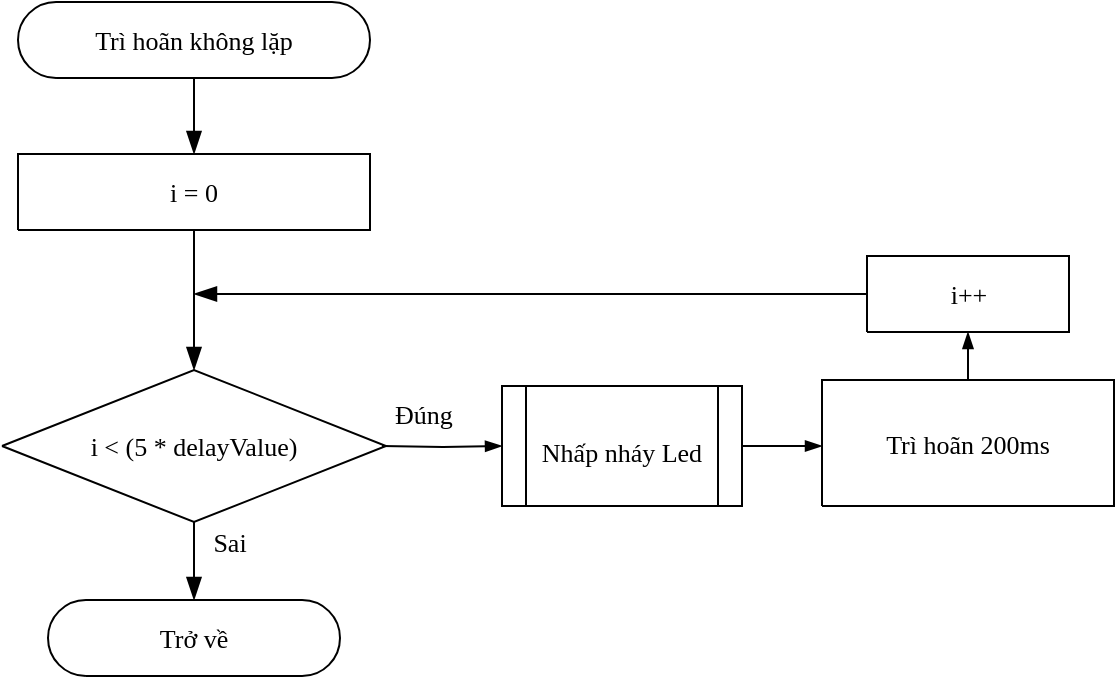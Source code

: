 <mxfile version="13.0.3" type="device"><diagram name="Page-1" id="Page-1"><mxGraphModel dx="853" dy="493" grid="1" gridSize="10" guides="1" tooltips="1" connect="1" arrows="1" fold="1" page="1" pageScale="1" pageWidth="850" pageHeight="1100" math="0" shadow="0"><root><mxCell id="0"/><mxCell id="1" value="Flowchart" parent="0"/><mxCell id="3" value="&lt;font style=&quot;font-size: 13px; color: rgb(0, 0, 0); direction: ltr; letter-spacing: 0px; line-height: 120%; opacity: 1;&quot;&gt;Trì hoãn không lặp&lt;br style=&quot;font-size: 13px;&quot;&gt;&lt;/font&gt;" style="verticalAlign=middle;align=center;vsdxID=1;fillColor=#FFFFFF;gradientColor=none;shape=stencil(tVLLDoIwEPyaHkv6iAmcEf+jkQKNtSXbKvj3tlYiiHgx3mZ3Zncz7SBeuk70EjHiPNiTHFTtO8T3iDFlOgnKB4R4hXjZWJAt2IupU92LqIzobK9xw5jmKMlyGqcYuU0d8qgPSa6VmcnzIqPFN7mAY+BgvR2e+l2Sby+ceCxG5TBYL7yyZsFpAa3E4RRutGgXlBuk7Fftj17W1n9ysv2Sf/ESwOtPG6V1isScf89AaKX88OoO);strokeColor=#000000;spacingTop=-1;spacingBottom=-1;spacingLeft=-1;spacingRight=-1;labelBackgroundColor=none;rounded=0;html=1;whiteSpace=wrap;fontFamily=Times New Roman;fontSize=13;" parent="1" vertex="1"><mxGeometry x="238" y="355" width="176" height="38" as="geometry"/></mxCell><mxCell id="4" value="&lt;font style=&quot;font-size: 13px; color: rgb(0, 0, 0); direction: ltr; letter-spacing: 0px; line-height: 120%; opacity: 1;&quot;&gt;i = 0&lt;br style=&quot;font-size: 13px;&quot;&gt;&lt;/font&gt;" style="verticalAlign=middle;align=center;vsdxID=2;fillColor=#FFFFFF;gradientColor=none;shape=stencil(nZBLDoAgDERP0z3SIyjew0SURgSD+Lu9kMZoXLhwN9O+tukAlrNpJg1SzDH4QW/URgNYgZTkjA4UkwJUgGXng+6DX1zLfmoymdXo17xh5zmRJ6Q42BWCfc2oJfdAr+Yv+AP9Cb7OJ3H/2JG1HNGz/84klThPVCc=);strokeColor=#000000;spacingTop=-1;spacingBottom=-1;spacingLeft=-1;spacingRight=-1;labelBackgroundColor=none;rounded=0;html=1;whiteSpace=wrap;fontFamily=Times New Roman;fontSize=13;" parent="1" vertex="1"><mxGeometry x="238" y="431" width="176" height="38" as="geometry"/></mxCell><mxCell id="5" style="vsdxID=3;fillColor=#FFFFFF;gradientColor=none;shape=stencil(UzV2Ls5ILEhVNTIoLinKz04tz0wpyVA1dlE1MsrMy0gtyiwBslSNXVWNndPyi1LTi/JL81Ig/IJEkEoQKze/DGRCBUSfAUiHkUElhGcK4bpBVOZk5iGpNEVVikeloQHZpsK0YlWLz1QgA+HFtMycHEgIIcujBwlQCBKcxq4A);strokeColor=#000000;spacingTop=-1;spacingBottom=-1;spacingLeft=-1;spacingRight=-1;labelBackgroundColor=none;rounded=0;html=1;whiteSpace=wrap;fontFamily=Times New Roman;fontSize=13;" parent="1" vertex="1"><mxGeometry x="230" y="539" width="192" height="76" as="geometry"/></mxCell><mxCell id="6" value="&lt;font style=&quot;font-size: 13px ; color: rgb(0 , 0 , 0) ; direction: ltr ; letter-spacing: 0px ; line-height: 120% ; opacity: 1&quot;&gt;i &amp;lt; (5 * delayValue)&lt;br style=&quot;font-size: 13px&quot;&gt;&lt;/font&gt;" style="text;vsdxID=3;fillColor=none;gradientColor=none;strokeColor=none;spacingTop=-1;spacingBottom=-1;spacingLeft=-1;spacingRight=-1;labelBackgroundColor=none;rounded=0;html=1;whiteSpace=wrap;verticalAlign=middle;align=center;;html=1;fontFamily=Times New Roman;fontSize=13;" parent="5" vertex="1"><mxGeometry x="16.01" y="9.33" width="160.07" height="57.15" as="geometry"/></mxCell><mxCell id="7" value="&lt;font style=&quot;font-size: 13px; color: rgb(0, 0, 0); direction: ltr; letter-spacing: 0px; line-height: 120%; opacity: 1;&quot;&gt;Trở về&lt;br style=&quot;font-size: 13px;&quot;&gt;&lt;/font&gt;" style="verticalAlign=middle;align=center;vsdxID=4;fillColor=#FFFFFF;gradientColor=none;shape=stencil(tVJBDsIgEHwNRwxCTPVc6z+I3bZEhGZBW38vSI2ttV6Mt9md2d0MDBG5a2QLhDPn0Z6gU6VviNgTzpVpAJUPiIiCiLyyCDXaiylT3cqojOhsr3FDn+bWfLXL4hRnt6HD2KM+JLlWZiTfZismvsklHgOH8+046DdJvrzwyVPZK0fReumVNRNOS6yBhlO00rKeUK4DaGftj17m1n9ysvySf/ESwOtPK6V1isSYf89AaKX8iOIO);strokeColor=#000000;spacingTop=-1;spacingBottom=-1;spacingLeft=-1;spacingRight=-1;labelBackgroundColor=none;rounded=0;html=1;whiteSpace=wrap;fontFamily=Times New Roman;fontSize=13;" parent="1" vertex="1"><mxGeometry x="253" y="654" width="146" height="38" as="geometry"/></mxCell><mxCell id="eZlKPolg9Xh2C6s6MTs2-24" style="edgeStyle=orthogonalEdgeStyle;rounded=0;orthogonalLoop=1;jettySize=auto;html=1;entryX=0.5;entryY=1;entryDx=0;entryDy=0;entryPerimeter=0;endArrow=blockThin;endFill=1;fontFamily=Times New Roman;fontSize=13;" edge="1" parent="1" source="8" target="9"><mxGeometry relative="1" as="geometry"/></mxCell><mxCell id="8" value="&lt;font style=&quot;font-size: 13px; color: rgb(0, 0, 0); direction: ltr; letter-spacing: 0px; line-height: 120%; opacity: 1;&quot;&gt;Trì hoãn 200ms&lt;br style=&quot;font-size: 13px;&quot;&gt;&lt;/font&gt;" style="verticalAlign=middle;align=center;vsdxID=5;fillColor=#FFFFFF;gradientColor=none;shape=stencil(nZBLDoAgDERP0z3SIyjew0SURgSD+Lu9kMZoXLhwN9O+tukAlrNpJg1SzDH4QW/URgNYgZTkjA4UkwJUgGXng+6DX1zLfmoymdXo17xh5zmRJ6Q42BWCfc2oJfdAr+Yv+AP9Cb7OJ3H/2JG1HNGz/84klThPVCc=);strokeColor=#000000;spacingTop=-1;spacingBottom=-1;spacingLeft=-1;spacingRight=-1;labelBackgroundColor=none;rounded=0;html=1;whiteSpace=wrap;fontFamily=Times New Roman;fontSize=13;" parent="1" vertex="1"><mxGeometry x="640" y="544" width="146" height="63" as="geometry"/></mxCell><mxCell id="9" value="&lt;font style=&quot;font-size: 13px; color: rgb(0, 0, 0); direction: ltr; letter-spacing: 0px; line-height: 120%; opacity: 1;&quot;&gt;i++&lt;br style=&quot;font-size: 13px;&quot;&gt;&lt;/font&gt;" style="verticalAlign=middle;align=center;vsdxID=6;fillColor=#FFFFFF;gradientColor=none;shape=stencil(nZBLDoAgDERP0z3SIyjew0SURgSD+Lu9kMZoXLhwN9O+tukAlrNpJg1SzDH4QW/URgNYgZTkjA4UkwJUgGXng+6DX1zLfmoymdXo17xh5zmRJ6Q42BWCfc2oJfdAr+Yv+AP9Cb7OJ3H/2JG1HNGz/84klThPVCc=);strokeColor=#000000;spacingTop=-1;spacingBottom=-1;spacingLeft=-1;spacingRight=-1;labelBackgroundColor=none;rounded=0;html=1;whiteSpace=wrap;fontFamily=Times New Roman;fontSize=13;" parent="1" vertex="1"><mxGeometry x="662.5" y="482" width="101" height="38" as="geometry"/></mxCell><mxCell id="10" value="&lt;font style=&quot;font-size: 13px; color: rgb(0, 0, 0); direction: ltr; letter-spacing: 0px; line-height: 120%; opacity: 1;&quot;&gt;Đúng&lt;br style=&quot;font-size: 13px;&quot;&gt;&lt;/font&gt;" style="verticalAlign=middle;align=center;vsdxID=14;fillColor=none;gradientColor=none;shape=stencil(nZBLDoAgDERP0z3SIyjew0SURgSD+Lu9kMZoXLhwN9O+tukAlrNpJg1SzDH4QW/URgNYgZTkjA4UkwJUgGXng+6DX1zLfmoymdXo17xh5zmRJ6Q42BWCfc2oJfdAr+Yv+AP9Cb7OJ3H/2JG1HNGz/84klThPVCc=);strokeColor=none;labelBackgroundColor=none;rounded=0;html=1;whiteSpace=wrap;fontFamily=Times New Roman;fontSize=13;" parent="1" vertex="1"><mxGeometry x="422" y="544" width="38" height="33" as="geometry"/></mxCell><mxCell id="11" value="&lt;font style=&quot;font-size: 13px; color: rgb(0, 0, 0); direction: ltr; letter-spacing: 0px; line-height: 120%; opacity: 1;&quot;&gt;Sai&lt;br style=&quot;font-size: 13px;&quot;&gt;&lt;/font&gt;" style="verticalAlign=middle;align=center;vsdxID=15;fillColor=none;gradientColor=none;shape=stencil(nZBLDoAgDERP0z3SIyjew0SURgSD+Lu9kMZoXLhwN9O+tukAlrNpJg1SzDH4QW/URgNYgZTkjA4UkwJUgGXng+6DX1zLfmoymdXo17xh5zmRJ6Q42BWCfc2oJfdAr+Yv+AP9Cb7OJ3H/2JG1HNGz/84klThPVCc=);strokeColor=none;labelBackgroundColor=none;rounded=0;html=1;whiteSpace=wrap;fontFamily=Times New Roman;fontSize=13;" parent="1" vertex="1"><mxGeometry x="333" y="615" width="22" height="19" as="geometry"/></mxCell><mxCell id="13" style="vsdxID=13;edgeStyle=none;startArrow=none;endArrow=blockThin;startSize=9;endSize=9;spacingTop=0;spacingBottom=0;spacingLeft=0;spacingRight=0;verticalAlign=middle;html=1;labelBackgroundColor=#ffffff;rounded=0;exitX=0;exitY=0.5;exitDx=0;exitDy=0;exitPerimeter=0;endFill=1;fontFamily=Times New Roman;fontSize=13;" parent="1" source="9" target="12" edge="1"><mxGeometry relative="1" as="geometry"><mxPoint as="offset"/><Array as="points"/></mxGeometry></mxCell><mxCell id="eZlKPolg9Xh2C6s6MTs2-22" style="edgeStyle=orthogonalEdgeStyle;rounded=0;orthogonalLoop=1;jettySize=auto;html=1;entryX=0;entryY=0.524;entryDx=0;entryDy=0;entryPerimeter=0;endArrow=blockThin;endFill=1;fontFamily=Times New Roman;fontSize=13;" edge="1" parent="1" source="eZlKPolg9Xh2C6s6MTs2-18" target="8"><mxGeometry relative="1" as="geometry"/></mxCell><mxCell id="eZlKPolg9Xh2C6s6MTs2-18" value="" style="shape=process;whiteSpace=wrap;html=1;backgroundOutline=1;fontFamily=Times New Roman;fontSize=13;" vertex="1" parent="1"><mxGeometry x="480" y="547" width="120" height="60" as="geometry"/></mxCell><mxCell id="eZlKPolg9Xh2C6s6MTs2-19" value="Nhấp nháy Led" style="text;html=1;strokeColor=none;fillColor=none;align=center;verticalAlign=middle;whiteSpace=wrap;rounded=0;fontFamily=Times New Roman;fontSize=13;" vertex="1" parent="1"><mxGeometry x="490" y="550" width="100" height="60" as="geometry"/></mxCell><mxCell id="eZlKPolg9Xh2C6s6MTs2-20" style="edgeStyle=orthogonalEdgeStyle;rounded=0;orthogonalLoop=1;jettySize=auto;html=1;entryX=0;entryY=0.5;entryDx=0;entryDy=0;endArrow=blockThin;endFill=1;fontFamily=Times New Roman;fontSize=13;" edge="1" parent="1" target="eZlKPolg9Xh2C6s6MTs2-18"><mxGeometry relative="1" as="geometry"><mxPoint x="420" y="577" as="sourcePoint"/></mxGeometry></mxCell><mxCell id="2" value="Connector" parent="0"/><mxCell id="12" parent="2" vertex="1"><mxGeometry x="326" y="501" as="geometry"/></mxCell><mxCell id="15" style="vsdxID=7;edgeStyle=none;startArrow=none;endArrow=blockThin;startSize=9;endSize=9;spacingTop=0;spacingBottom=0;spacingLeft=0;spacingRight=0;verticalAlign=middle;html=1;labelBackgroundColor=#ffffff;rounded=0;exitX=0.5;exitY=1;exitDx=0;exitDy=0;exitPerimeter=0;entryX=0.5;entryY=0;entryDx=0;entryDy=0;entryPerimeter=0;endFill=1;" parent="2" source="3" target="4" edge="1"><mxGeometry relative="1" as="geometry"><mxPoint x="12" as="offset"/><Array as="points"/></mxGeometry></mxCell><mxCell id="16" style="vsdxID=8;edgeStyle=none;startArrow=none;endArrow=blockThin;startSize=9;endSize=9;spacingTop=0;spacingBottom=0;spacingLeft=0;spacingRight=0;verticalAlign=middle;html=1;labelBackgroundColor=#ffffff;rounded=0;exitX=0.5;exitY=1;exitDx=0;exitDy=0;exitPerimeter=0;entryX=0.5;entryY=0;entryDx=0;entryDy=0;entryPerimeter=0;endFill=1;" parent="2" source="4" target="5" edge="1"><mxGeometry relative="1" as="geometry"><mxPoint x="12" y="-1" as="offset"/><Array as="points"/></mxGeometry></mxCell><mxCell id="17" style="vsdxID=9;edgeStyle=none;startArrow=none;endArrow=blockThin;startSize=9;endSize=9;spacingTop=0;spacingBottom=0;spacingLeft=0;spacingRight=0;verticalAlign=middle;html=1;labelBackgroundColor=#ffffff;rounded=0;exitX=0.5;exitY=1;exitDx=0;exitDy=0;exitPerimeter=0;entryX=0.5;entryY=0;entryDx=0;entryDy=0;entryPerimeter=0;endFill=1;" parent="2" source="5" target="7" edge="1"><mxGeometry relative="1" as="geometry"><mxPoint x="12" as="offset"/><Array as="points"/></mxGeometry></mxCell></root></mxGraphModel></diagram></mxfile>